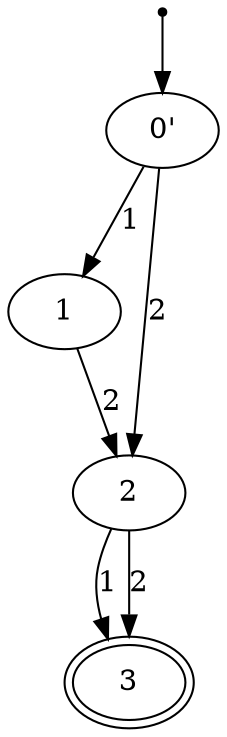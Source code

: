 digraph a { 
"F0'"[shape=point] ;
"F0'"->"0'" ;
"0'"->"1" [label="1"] ;
"0'"->"2" [label="2"] ;
"1" ;
"1"->"2" [label="2"] ;
"2" ;
"2"->"3" [label="1"] ;
"2"->"3" [label="2"] ;
"3"[peripheries=2] ;

 }